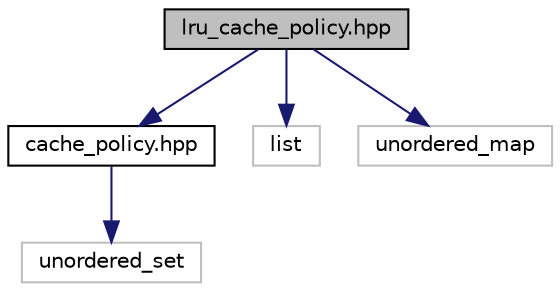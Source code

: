 digraph "lru_cache_policy.hpp"
{
 // LATEX_PDF_SIZE
  edge [fontname="Helvetica",fontsize="10",labelfontname="Helvetica",labelfontsize="10"];
  node [fontname="Helvetica",fontsize="10",shape=record];
  Node1 [label="lru_cache_policy.hpp",height=0.2,width=0.4,color="black", fillcolor="grey75", style="filled", fontcolor="black",tooltip="LRU cache implementation."];
  Node1 -> Node2 [color="midnightblue",fontsize="10",style="solid",fontname="Helvetica"];
  Node2 [label="cache_policy.hpp",height=0.2,width=0.4,color="black", fillcolor="white", style="filled",URL="$cache__policy_8hpp.html",tooltip="Cache policy interface declaration."];
  Node2 -> Node3 [color="midnightblue",fontsize="10",style="solid",fontname="Helvetica"];
  Node3 [label="unordered_set",height=0.2,width=0.4,color="grey75", fillcolor="white", style="filled",tooltip=" "];
  Node1 -> Node4 [color="midnightblue",fontsize="10",style="solid",fontname="Helvetica"];
  Node4 [label="list",height=0.2,width=0.4,color="grey75", fillcolor="white", style="filled",tooltip=" "];
  Node1 -> Node5 [color="midnightblue",fontsize="10",style="solid",fontname="Helvetica"];
  Node5 [label="unordered_map",height=0.2,width=0.4,color="grey75", fillcolor="white", style="filled",tooltip=" "];
}
